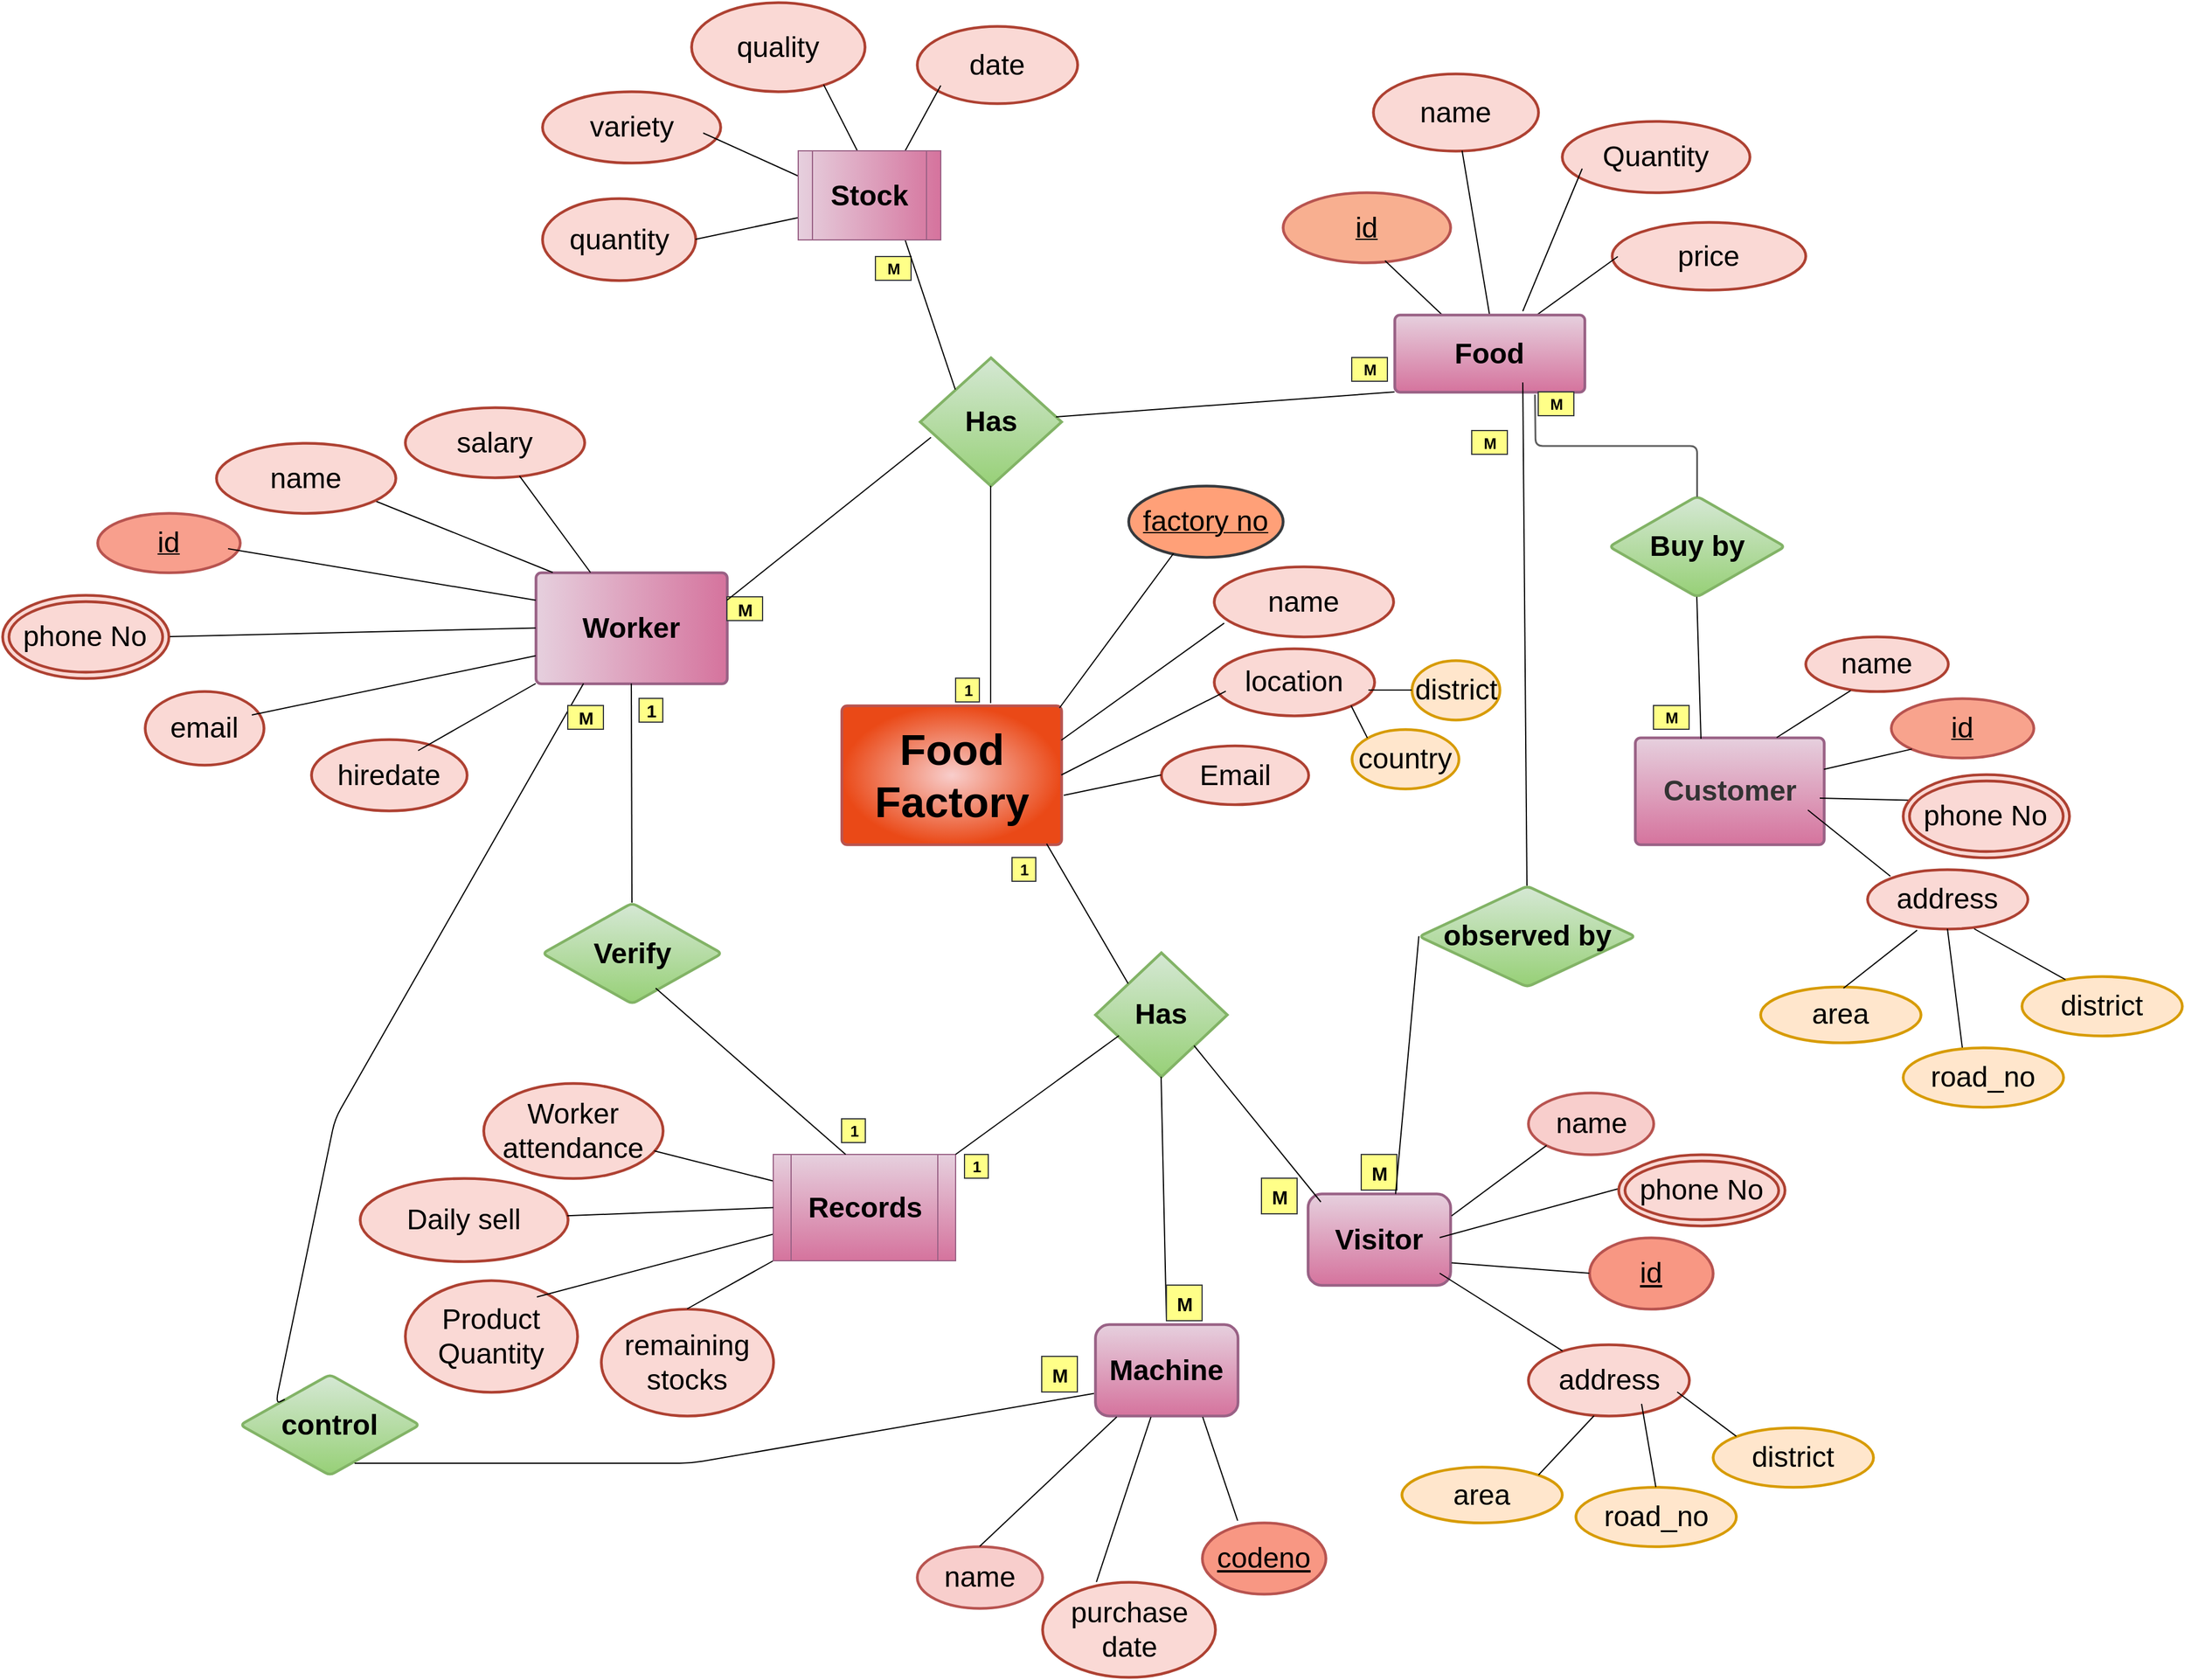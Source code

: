 <mxfile version="17.4.5" type="device"><diagram id="XLOVMQatn-tbMbeog9KI" name="Page-1"><mxGraphModel dx="2595" dy="1203" grid="1" gridSize="10" guides="1" tooltips="1" connect="1" arrows="1" fold="1" page="1" pageScale="1" pageWidth="3000" pageHeight="2000" background="none" math="0" shadow="0"><root><mxCell id="0"/><mxCell id="1" parent="0"/><mxCell id="NekaaFlyfNlrdU27xGy7-39" value="&lt;span style=&quot;color: rgba(0 , 0 , 0 , 0) ; font-family: monospace ; font-size: 0px&quot;&gt;%3CmxGraphModel%3E%3Croot%3E%3CmxCell%20id%3D%220%22%2F%3E%3CmxCell%20id%3D%221%22%20parent%3D%220%22%2F%3E%3CmxCell%20id%3D%222%22%20value%3D%22%26lt%3Bb%26gt%3B%26lt%3Bfont%20style%3D%26quot%3Bfont-size%3A%2018px%26quot%3B%26gt%3BRICE%20MILL%26lt%3B%2Ffont%26gt%3B%26lt%3B%2Fb%26gt%3B%22%20style%3D%22rounded%3D0%3BwhiteSpace%3Dwrap%3Bhtml%3D1%3BfillColor%3D%237EA6E0%3BstrokeWidth%3D0%3B%22%20vertex%3D%221%22%20parent%3D%221%22%3E%3CmxGeometry%20x%3D%22977%22%20y%3D%22451%22%20width%3D%22120%22%20height%3D%2260%22%20as%3D%22geometry%22%2F%3E%3C%2FmxCell%3E%3CmxCell%20id%3D%223%22%20value%3D%22HAS%22%20style%3D%22rhombus%3BwhiteSpace%3Dwrap%3Bhtml%3D1%3BfillColor%3D%23FFD966%3BstrokeWidth%3D0%3B%22%20vertex%3D%221%22%20parent%3D%221%22%3E%3CmxGeometry%20x%3D%22887%22%20y%3D%22531%22%20width%3D%2250%22%20height%3D%2240%22%20as%3D%22geometry%22%2F%3E%3C%2FmxCell%3E%3CmxCell%20id%3D%224%22%20value%3D%22W_NAME%22%20style%3D%22ellipse%3BwhiteSpace%3Dwrap%3Bhtml%3D1%3BfillColor%3D%23e1d5e7%3BstrokeColor%3D%239673a6%3BstrokeWidth%3D0%3B%22%20vertex%3D%221%22%20parent%3D%221%22%3E%3CmxGeometry%20x%3D%22557%22%20y%3D%22401%22%20width%3D%2260%22%20height%3D%2240%22%20as%3D%22geometry%22%2F%3E%3C%2FmxCell%3E%3CmxCell%20id%3D%225%22%20value%3D%22%26lt%3Bu%26gt%3BW_EMAIL%26lt%3B%2Fu%26gt%3B%22%20style%3D%22ellipse%3BwhiteSpace%3Dwrap%3Bhtml%3D1%3BfillColor%3D%23e1d5e7%3BstrokeColor%3D%239673a6%3BstrokeWidth%3D0%3B%22%20vertex%3D%221%22%20parent%3D%221%22%3E%3CmxGeometry%20x%3D%22507%22%20y%3D%22451%22%20width%3D%2280%22%20height%3D%2240%22%20as%3D%22geometry%22%2F%3E%3C%2FmxCell%3E%3CmxCell%20id%3D%226%22%20value%3D%22W_ADD%22%20style%3D%22ellipse%3BwhiteSpace%3Dwrap%3Bhtml%3D1%3BfillColor%3D%23e1d5e7%3BstrokeColor%3D%239673a6%3BstrokeWidth%3D0%3B%22%20vertex%3D%221%22%20parent%3D%221%22%3E%3CmxGeometry%20x%3D%22507%22%20y%3D%22511%22%20width%3D%2260%22%20height%3D%2240%22%20as%3D%22geometry%22%2F%3E%3C%2FmxCell%3E%3CmxCell%20id%3D%227%22%20value%3D%22W_PHONE-NUMBER%22%20style%3D%22ellipse%3BwhiteSpace%3Dwrap%3Bhtml%3D1%3BfillColor%3D%23e1d5e7%3BstrokeColor%3D%239673a6%3BstrokeWidth%3D0%3B%22%20vertex%3D%221%22%20parent%3D%221%22%3E%3CmxGeometry%20x%3D%22687%22%20y%3D%22396%22%20width%3D%2280%22%20height%3D%2250%22%20as%3D%22geometry%22%2F%3E%3C%2FmxCell%3E%3CmxCell%20id%3D%228%22%20value%3D%22W-POSIOTON%22%20style%3D%22ellipse%3BwhiteSpace%3Dwrap%3Bhtml%3D1%3BfillColor%3D%23e1d5e7%3BstrokeColor%3D%239673a6%3BstrokeWidth%3D0%3B%22%20vertex%3D%221%22%20parent%3D%221%22%3E%3CmxGeometry%20x%3D%22657%22%20y%3D%22556%22%20width%3D%2280%22%20height%3D%2250%22%20as%3D%22geometry%22%2F%3E%3C%2FmxCell%3E%3CmxCell%20id%3D%229%22%20value%3D%22%26lt%3Bu%26gt%3BW_ID%26lt%3B%2Fu%26gt%3B%22%20style%3D%22ellipse%3BwhiteSpace%3Dwrap%3Bhtml%3D1%3BfillColor%3D%23e1d5e7%3BstrokeColor%3D%239673a6%3BstrokeWidth%3D0%3B%22%20vertex%3D%221%22%20parent%3D%221%22%3E%3CmxGeometry%20x%3D%22627%22%20y%3D%22391%22%20width%3D%2250%22%20height%3D%2240%22%20as%3D%22geometry%22%2F%3E%3C%2FmxCell%3E%3CmxCell%20id%3D%2210%22%20value%3D%22%26lt%3Bb%26gt%3B%26lt%3Bfont%20style%3D%26quot%3Bfont-size%3A%2014px%26quot%3B%26gt%3BWORKERS%26lt%3B%2Ffont%26gt%3B%26lt%3B%2Fb%26gt%3B%22%20style%3D%22rounded%3D0%3BwhiteSpace%3Dwrap%3Bhtml%3D1%3BfillColor%3D%23CCFFE6%3BstrokeWidth%3D0%3B%22%20vertex%3D%221%22%20parent%3D%221%22%3E%3CmxGeometry%20x%3D%22597%22%20y%3D%22471%22%20width%3D%22120%22%20height%3D%2260%22%20as%3D%22geometry%22%2F%3E%3C%2FmxCell%3E%3CmxCell%20id%3D%2211%22%20value%3D%22W-SALLERY%26amp%3Bnbsp%3B%22%20style%3D%22ellipse%3BwhiteSpace%3Dwrap%3Bhtml%3D1%3BfillColor%3D%23e1d5e7%3BstrokeColor%3D%239673a6%3BstrokeWidth%3D0%3B%22%20vertex%3D%221%22%20parent%3D%221%22%3E%3CmxGeometry%20x%3D%22547%22%20y%3D%22561%22%20width%3D%2290%22%20height%3D%2240%22%20as%3D%22geometry%22%2F%3E%3C%2FmxCell%3E%3CmxCell%20id%3D%2212%22%20style%3D%22edgeStyle%3Dnone%3Bshape%3Dlink%3Brounded%3D0%3BorthogonalLoop%3D1%3BjettySize%3Dauto%3Bhtml%3D1%3BexitX%3D0%3BexitY%3D0.5%3BexitDx%3D0%3BexitDy%3D0%3BfontSize%3D14%3BstrokeWidth%3D0%3B%22%20edge%3D%221%22%20source%3D%229%22%20target%3D%229%22%20parent%3D%221%22%3E%3CmxGeometry%20relative%3D%221%22%20as%3D%22geometry%22%2F%3E%3C%2FmxCell%3E%3CmxCell%20id%3D%2213%22%20style%3D%22edgeStyle%3Dnone%3Bshape%3Dlink%3Brounded%3D0%3BorthogonalLoop%3D1%3BjettySize%3Dauto%3Bhtml%3D1%3BexitX%3D0.5%3BexitY%3D1%3BexitDx%3D0%3BexitDy%3D0%3BfontSize%3D14%3BstrokeWidth%3D0%3B%22%20edge%3D%221%22%20source%3D%228%22%20target%3D%228%22%20parent%3D%221%22%3E%3CmxGeometry%20relative%3D%221%22%20as%3D%22geometry%22%2F%3E%3C%2FmxCell%3E%3C%2Froot%3E%3C%2FmxGraphModel%3E&lt;/span&gt;" style="text;html=1;align=center;verticalAlign=middle;resizable=0;points=[];autosize=1;strokeColor=none;fillColor=none;fontSize=14;" parent="1" vertex="1"><mxGeometry x="1039" y="1320" width="20" height="30" as="geometry"/></mxCell><UserObject label="&lt;font style=&quot;font-size: 36px&quot;&gt;Food Factory&lt;/font&gt;" lucidchartObjectId="fzlVkzk7uPRK" id="NekaaFlyfNlrdU27xGy7-68"><mxCell style="html=1;overflow=block;blockSpacing=1;whiteSpace=wrap;fontSize=20;fontStyle=1;spacing=9;strokeColor=#b85450;strokeOpacity=100;fillOpacity=100;rounded=1;absoluteArcSize=1;arcSize=9;fillColor=#f8cecc;strokeWidth=2.3;gradientColor=#EA4917;gradientDirection=radial;" parent="1" vertex="1"><mxGeometry x="1266.5" y="872" width="185" height="117" as="geometry"/></mxCell></UserObject><UserObject label="&lt;font style=&quot;font-size: 24px&quot;&gt;Worker&lt;/font&gt;" lucidchartObjectId="dDlV1_QJmRMC" id="NekaaFlyfNlrdU27xGy7-69"><mxCell style="html=1;overflow=block;blockSpacing=1;whiteSpace=wrap;fontSize=16.7;fontStyle=1;spacing=9;strokeColor=#996185;strokeOpacity=100;fillOpacity=100;rounded=1;absoluteArcSize=1;arcSize=9;fillColor=#e6d0de;strokeWidth=2.3;gradientDirection=east;gradientColor=#d5739d;" parent="1" vertex="1"><mxGeometry x="1009" y="760" width="161" height="93.5" as="geometry"/></mxCell></UserObject><UserObject label="&lt;u&gt;&lt;font style=&quot;font-size: 24px&quot;&gt;id&lt;/font&gt;&lt;/u&gt;" lucidchartObjectId="dDlV3Ogc~eRg" id="NekaaFlyfNlrdU27xGy7-70"><mxCell style="ellipse;whiteSpace=wrap;html=1;align=center;fontFamily=Helvetica;fontSize=13.3;strokeColor=#b85450;strokeWidth=2.3;fillColor=#F89F8D;" parent="1" vertex="1"><mxGeometry x="640" y="710" width="120" height="50" as="geometry"/></mxCell></UserObject><UserObject label="&lt;font style=&quot;font-size: 24px&quot;&gt;salary &lt;/font&gt;" lucidchartObjectId="dDlVLGrZU3k4" id="NekaaFlyfNlrdU27xGy7-71"><mxCell style="ellipse;whiteSpace=wrap;html=1;align=center;fontFamily=Helvetica;fontSize=13.3;strokeColor=#ae4132;strokeWidth=2.3;fillColor=#fad9d5;" parent="1" vertex="1"><mxGeometry x="899" y="621" width="151" height="59" as="geometry"/></mxCell></UserObject><UserObject label="" lucidchartObjectId="chmV4MX7.rlx" id="NekaaFlyfNlrdU27xGy7-93"><mxCell style="html=1;jettySize=18;whiteSpace=wrap;fontSize=13;strokeColor=#5E5E5E;strokeWidth=1.5;rounded=1;arcSize=12;edgeStyle=orthogonalEdgeStyle;startArrow=none;endArrow=none;" parent="1" edge="1"><mxGeometry width="100" height="100" relative="1" as="geometry"><Array as="points"/><mxPoint x="1349" y="722" as="sourcePoint"/><mxPoint x="1349" y="722" as="targetPoint"/></mxGeometry></mxCell></UserObject><UserObject label="&lt;font style=&quot;font-size: 24px&quot;&gt;price&lt;/font&gt;" lucidchartObjectId="ikmVDyWaiFLF" id="NekaaFlyfNlrdU27xGy7-96"><mxCell style="ellipse;whiteSpace=wrap;html=1;align=center;fontFamily=Helvetica;fontSize=13.3;strokeColor=#ae4132;strokeWidth=2.3;fillColor=#fad9d5;" parent="1" vertex="1"><mxGeometry x="1915" y="465" width="163" height="57" as="geometry"/></mxCell></UserObject><UserObject label="&lt;font style=&quot;font-size: 24px&quot;&gt;Quantity&lt;/font&gt;" lucidchartObjectId="jkmVGkLO_8sy" id="NekaaFlyfNlrdU27xGy7-97"><mxCell style="ellipse;whiteSpace=wrap;html=1;align=center;fontFamily=Helvetica;fontSize=13.3;strokeColor=#ae4132;strokeWidth=2.3;fillColor=#fad9d5;" parent="1" vertex="1"><mxGeometry x="1873" y="380" width="158" height="60" as="geometry"/></mxCell></UserObject><UserObject label="&lt;div style=&quot;display: flex ; justify-content: center ; text-align: center ; align-items: baseline ; line-height: 1.25 ; margin-top: -2px&quot;&gt;&lt;span style=&quot;color: rgb(51 , 51 , 51)&quot;&gt;&lt;font style=&quot;font-size: 24px&quot;&gt;&lt;b&gt;Customer&lt;/b&gt;&lt;/font&gt;&lt;/span&gt;&lt;span style=&quot;font-size: 13.3px ; color: rgb(51 , 51 , 51) ; font-weight: bold&quot;&gt; &lt;/span&gt;&lt;/div&gt;" lucidchartObjectId="joxVzP0X_POV" id="NekaaFlyfNlrdU27xGy7-105"><mxCell style="html=1;overflow=block;blockSpacing=1;whiteSpace=wrap;fontSize=13;spacing=9;strokeOpacity=100;fillOpacity=100;rounded=1;absoluteArcSize=1;arcSize=9;strokeWidth=2.3;fillColor=#e6d0de;strokeColor=#996185;gradientColor=#d5739d;" parent="1" vertex="1"><mxGeometry x="1934.5" y="899" width="159" height="90" as="geometry"/></mxCell></UserObject><UserObject label="&lt;font style=&quot;font-size: 24px&quot;&gt;name&lt;/font&gt;" lucidchartObjectId=".pxVBVe~JhmL" id="NekaaFlyfNlrdU27xGy7-107"><mxCell style="ellipse;whiteSpace=wrap;html=1;align=center;fontFamily=Helvetica;fontSize=13.3;strokeColor=#ae4132;strokeWidth=2.3;fillColor=#fad9d5;" parent="1" vertex="1"><mxGeometry x="2078" y="814" width="120" height="46" as="geometry"/></mxCell></UserObject><UserObject label="&lt;u&gt;&lt;font style=&quot;font-size: 24px&quot;&gt;id&lt;/font&gt;&lt;/u&gt;" lucidchartObjectId="bqxVIGa9nr6x" id="NekaaFlyfNlrdU27xGy7-108"><mxCell style="ellipse;whiteSpace=wrap;html=1;align=center;fontFamily=Helvetica;fontSize=13.3;strokeColor=#b85450;strokeWidth=2.3;fillColor=#F8A38D;" parent="1" vertex="1"><mxGeometry x="2150" y="866" width="120" height="50" as="geometry"/></mxCell></UserObject><UserObject label="&lt;font style=&quot;font-size: 24px&quot;&gt;Buy by&lt;/font&gt;" lucidchartObjectId="mrxVdHY2adhB" id="NekaaFlyfNlrdU27xGy7-110"><mxCell style="html=1;overflow=block;blockSpacing=1;whiteSpace=wrap;rhombus;fontSize=16.7;fontStyle=1;spacing=3.8;strokeColor=#82b366;strokeOpacity=100;fillOpacity=100;rounded=1;absoluteArcSize=1;arcSize=9;fillColor=#d5e8d4;strokeWidth=2.3;gradientColor=#97d077;" parent="1" vertex="1"><mxGeometry x="1912.5" y="695.5" width="148" height="85" as="geometry"/></mxCell></UserObject><UserObject label="" lucidchartObjectId="ErxV2V9Y18RP" id="NekaaFlyfNlrdU27xGy7-111"><mxCell style="html=1;jettySize=18;whiteSpace=wrap;fontSize=13;strokeColor=#5E5E5E;strokeWidth=1.5;rounded=1;arcSize=12;edgeStyle=orthogonalEdgeStyle;startArrow=none;endArrow=none;exitX=0.5;exitY=0.007;exitPerimeter=0;" parent="1" source="NekaaFlyfNlrdU27xGy7-110" edge="1"><mxGeometry width="100" height="100" relative="1" as="geometry"><Array as="points"/><mxPoint x="1850" y="610" as="targetPoint"/></mxGeometry></mxCell></UserObject><UserObject label="&lt;font style=&quot;font-size: 24px&quot;&gt;Product Quantity&lt;/font&gt;" lucidchartObjectId="ntxVruIk4Imc" id="NekaaFlyfNlrdU27xGy7-119"><mxCell style="ellipse;whiteSpace=wrap;html=1;align=center;fontFamily=Helvetica;fontSize=13.3;strokeColor=#ae4132;strokeWidth=2.3;fillColor=#fad9d5;" parent="1" vertex="1"><mxGeometry x="899" y="1356" width="145" height="94" as="geometry"/></mxCell></UserObject><UserObject label="&lt;font style=&quot;font-size: 24px&quot;&gt;Worker&lt;br&gt;attendance&lt;/font&gt;" lucidchartObjectId="BtxVPvLHs3xb" id="NekaaFlyfNlrdU27xGy7-120"><mxCell style="ellipse;whiteSpace=wrap;html=1;align=center;fontFamily=Helvetica;fontSize=13.3;strokeColor=#ae4132;strokeWidth=2.3;fillColor=#fad9d5;" parent="1" vertex="1"><mxGeometry x="965" y="1190" width="151" height="80" as="geometry"/></mxCell></UserObject><mxCell id="NekaaFlyfNlrdU27xGy7-150" value="&lt;b&gt;M&lt;/b&gt;" style="text;html=1;align=center;verticalAlign=middle;resizable=0;points=[];autosize=1;strokeColor=#36393d;fillColor=#ffff88;fontSize=13;" parent="1" vertex="1"><mxGeometry x="1950" y="872" width="30" height="20" as="geometry"/></mxCell><mxCell id="NekaaFlyfNlrdU27xGy7-152" value="&lt;b&gt;M&lt;/b&gt;" style="text;html=1;align=center;verticalAlign=middle;resizable=0;points=[];autosize=1;strokeColor=#36393d;fillColor=#ffff88;fontSize=13;" parent="1" vertex="1"><mxGeometry x="1696" y="579" width="30" height="20" as="geometry"/></mxCell><mxCell id="NekaaFlyfNlrdU27xGy7-154" value="&lt;b&gt;M&lt;/b&gt;" style="text;html=1;align=center;verticalAlign=middle;resizable=0;points=[];autosize=1;strokeColor=#36393d;fillColor=#ffff88;fontSize=13;" parent="1" vertex="1"><mxGeometry x="1295" y="494" width="30" height="20" as="geometry"/></mxCell><mxCell id="NekaaFlyfNlrdU27xGy7-166" style="shape=link;orthogonalLoop=1;jettySize=auto;html=1;exitX=1;exitY=1;exitDx=0;exitDy=0;entryX=0;entryY=0;entryDx=0;entryDy=0;shadow=0;fontSize=13;startSize=10;endSize=11;strokeColor=none;strokeWidth=1;elbow=vertical;" parent="1" target="NekaaFlyfNlrdU27xGy7-92" edge="1"><mxGeometry relative="1" as="geometry"><mxPoint x="1526.355" y="545.142" as="sourcePoint"/></mxGeometry></mxCell><mxCell id="NekaaFlyfNlrdU27xGy7-171" value="&lt;b&gt;1&lt;/b&gt;" style="text;html=1;align=center;verticalAlign=middle;resizable=0;points=[];autosize=1;fontSize=13;fillColor=#ffff88;strokeColor=#36393d;" parent="1" vertex="1"><mxGeometry x="1266.5" y="1220" width="20" height="20" as="geometry"/></mxCell><mxCell id="NekaaFlyfNlrdU27xGy7-172" value="&lt;b&gt;1&lt;/b&gt;" style="text;html=1;align=center;verticalAlign=middle;resizable=0;points=[];autosize=1;strokeColor=#36393d;fillColor=#ffff88;fontSize=13;" parent="1" vertex="1"><mxGeometry x="1362.5" y="849" width="20" height="20" as="geometry"/></mxCell><mxCell id="NekaaFlyfNlrdU27xGy7-177" value="&lt;u&gt;&lt;font style=&quot;font-size: 24px&quot;&gt;id&lt;/font&gt;&lt;/u&gt;" style="ellipse;whiteSpace=wrap;html=1;align=center;fontSize=13;strokeWidth=2.3;fillColor=#F8AF90;strokeColor=#b85450;" parent="1" vertex="1"><mxGeometry x="1638" y="440" width="141" height="59" as="geometry"/></mxCell><mxCell id="NekaaFlyfNlrdU27xGy7-179" value="" style="endArrow=none;html=1;shadow=0;fontSize=13;startSize=10;endSize=11;strokeColor=default;strokeWidth=1;elbow=vertical;exitX=0.61;exitY=0.975;exitDx=0;exitDy=0;exitPerimeter=0;entryX=0.25;entryY=0;entryDx=0;entryDy=0;" parent="1" source="NekaaFlyfNlrdU27xGy7-177" target="NekaaFlyfNlrdU27xGy7-92" edge="1"><mxGeometry width="50" height="50" relative="1" as="geometry"><mxPoint x="1421" y="711" as="sourcePoint"/><mxPoint x="1591" y="581" as="targetPoint"/></mxGeometry></mxCell><mxCell id="NekaaFlyfNlrdU27xGy7-180" value="&lt;font style=&quot;font-size: 24px&quot;&gt;name&lt;/font&gt;" style="ellipse;whiteSpace=wrap;html=1;align=center;fontSize=13;strokeWidth=2.3;fillColor=#fad9d5;strokeColor=#ae4132;" parent="1" vertex="1"><mxGeometry x="1714" y="340" width="139" height="65" as="geometry"/></mxCell><mxCell id="NekaaFlyfNlrdU27xGy7-181" value="" style="endArrow=none;html=1;shadow=0;fontSize=13;startSize=10;endSize=11;strokeColor=default;strokeWidth=1;elbow=vertical;entryX=0.5;entryY=0;entryDx=0;entryDy=0;" parent="1" source="NekaaFlyfNlrdU27xGy7-180" target="NekaaFlyfNlrdU27xGy7-92" edge="1"><mxGeometry width="50" height="50" relative="1" as="geometry"><mxPoint x="1421" y="711" as="sourcePoint"/><mxPoint x="1641" y="581" as="targetPoint"/></mxGeometry></mxCell><mxCell id="NekaaFlyfNlrdU27xGy7-182" value="" style="endArrow=none;html=1;shadow=0;fontSize=13;startSize=10;endSize=11;strokeColor=default;strokeWidth=1;elbow=vertical;exitX=0;exitY=0.75;exitDx=0;exitDy=0;" parent="1" source="ROX5MX4p6tTUBX4CzPBR-22" edge="1"><mxGeometry width="50" height="50" relative="1" as="geometry"><mxPoint x="1072.5" y="1156" as="sourcePoint"/><mxPoint x="1010" y="1370" as="targetPoint"/></mxGeometry></mxCell><mxCell id="NekaaFlyfNlrdU27xGy7-184" value="&lt;font style=&quot;font-size: 24px&quot;&gt;remaining stocks&lt;/font&gt;" style="ellipse;whiteSpace=wrap;html=1;align=center;fontSize=13;strokeWidth=2.3;fillColor=#fad9d5;strokeColor=#ae4132;" parent="1" vertex="1"><mxGeometry x="1064" y="1380" width="145" height="90" as="geometry"/></mxCell><mxCell id="NekaaFlyfNlrdU27xGy7-186" value="" style="endArrow=none;html=1;shadow=0;fontSize=13;startSize=10;endSize=11;strokeColor=default;strokeWidth=1;elbow=vertical;entryX=0.5;entryY=0;entryDx=0;entryDy=0;exitX=0;exitY=1;exitDx=0;exitDy=0;" parent="1" source="ROX5MX4p6tTUBX4CzPBR-22" target="NekaaFlyfNlrdU27xGy7-184" edge="1"><mxGeometry width="50" height="50" relative="1" as="geometry"><mxPoint x="997.5" y="1156" as="sourcePoint"/><mxPoint x="1450" y="1068" as="targetPoint"/></mxGeometry></mxCell><mxCell id="NekaaFlyfNlrdU27xGy7-191" value="&lt;font style=&quot;font-size: 24px&quot;&gt;&lt;b&gt;Has&lt;/b&gt;&lt;/font&gt;" style="shape=rhombus;perimeter=rhombusPerimeter;whiteSpace=wrap;html=1;align=center;fontSize=17;strokeWidth=2.3;fillColor=#d5e8d4;strokeColor=#82b366;gradientColor=#97d077;" parent="1" vertex="1"><mxGeometry x="1332.5" y="579" width="119" height="108" as="geometry"/></mxCell><mxCell id="NekaaFlyfNlrdU27xGy7-192" value="" style="endArrow=none;html=1;shadow=0;fontSize=15;strokeColor=default;strokeWidth=1;elbow=vertical;exitX=0.75;exitY=1;exitDx=0;exitDy=0;entryX=0;entryY=0;entryDx=0;entryDy=0;startArrow=none;" parent="1" source="ROX5MX4p6tTUBX4CzPBR-10" target="NekaaFlyfNlrdU27xGy7-191" edge="1"><mxGeometry width="50" height="50" relative="1" as="geometry"><mxPoint x="1321.25" y="494.5" as="sourcePoint"/><mxPoint x="1379" y="535" as="targetPoint"/></mxGeometry></mxCell><mxCell id="NekaaFlyfNlrdU27xGy7-193" value="" style="endArrow=none;html=1;shadow=0;fontSize=15;startSize=10;endSize=11;strokeColor=default;strokeWidth=1;elbow=vertical;entryX=0.5;entryY=1;entryDx=0;entryDy=0;" parent="1" target="NekaaFlyfNlrdU27xGy7-191" edge="1"><mxGeometry width="50" height="50" relative="1" as="geometry"><mxPoint x="1392" y="870" as="sourcePoint"/><mxPoint x="1379" y="615" as="targetPoint"/></mxGeometry></mxCell><mxCell id="NekaaFlyfNlrdU27xGy7-194" style="edgeStyle=none;orthogonalLoop=1;jettySize=auto;html=1;exitX=0.5;exitY=0;exitDx=0;exitDy=0;shadow=0;fontSize=15;startSize=10;endSize=11;strokeColor=default;strokeWidth=1;elbow=vertical;" parent="1" source="NekaaFlyfNlrdU27xGy7-119" target="NekaaFlyfNlrdU27xGy7-119" edge="1"><mxGeometry relative="1" as="geometry"/></mxCell><mxCell id="NekaaFlyfNlrdU27xGy7-199" value="" style="endArrow=none;html=1;shadow=0;fontSize=15;startSize=10;endSize=11;strokeColor=default;strokeWidth=1;elbow=vertical;" parent="1" edge="1"><mxGeometry width="50" height="50" relative="1" as="geometry"><mxPoint x="2149.458" y="1015.767" as="sourcePoint"/><mxPoint x="2080" y="960" as="targetPoint"/></mxGeometry></mxCell><mxCell id="NekaaFlyfNlrdU27xGy7-201" value="&lt;font style=&quot;font-size: 24px&quot;&gt;factory no&lt;/font&gt;" style="ellipse;whiteSpace=wrap;html=1;align=center;fontStyle=4;fontSize=15;strokeWidth=2.3;fillColor=#FFA078;strokeColor=#36393d;" parent="1" vertex="1"><mxGeometry x="1508" y="687" width="130" height="60" as="geometry"/></mxCell><mxCell id="NekaaFlyfNlrdU27xGy7-203" value="&lt;font style=&quot;font-size: 24px&quot;&gt;location&lt;/font&gt;" style="ellipse;whiteSpace=wrap;html=1;align=center;fontFamily=Helvetica;fontSize=15;strokeColor=#ae4132;strokeWidth=2.3;fillColor=#fad9d5;" parent="1" vertex="1"><mxGeometry x="1580" y="824" width="135" height="56.5" as="geometry"/></mxCell><mxCell id="NekaaFlyfNlrdU27xGy7-207" value="" style="endArrow=none;html=1;shadow=0;fontSize=15;startSize=10;endSize=11;strokeColor=default;strokeWidth=1;elbow=vertical;exitX=0;exitY=0.25;exitDx=0;exitDy=0;" parent="1" source="ROX5MX4p6tTUBX4CzPBR-22" target="NekaaFlyfNlrdU27xGy7-120" edge="1"><mxGeometry width="50" height="50" relative="1" as="geometry"><mxPoint x="1110" y="1156" as="sourcePoint"/><mxPoint x="1409" y="918" as="targetPoint"/></mxGeometry></mxCell><mxCell id="NekaaFlyfNlrdU27xGy7-208" value="&lt;font style=&quot;font-size: 24px&quot;&gt;Email&lt;/font&gt;" style="ellipse;whiteSpace=wrap;html=1;align=center;fontSize=15;strokeWidth=2.3;fillColor=#fad9d5;strokeColor=#ae4132;" parent="1" vertex="1"><mxGeometry x="1535.5" y="905.75" width="124" height="49.5" as="geometry"/></mxCell><mxCell id="NekaaFlyfNlrdU27xGy7-209" value="" style="endArrow=none;html=1;shadow=0;fontSize=15;startSize=10;endSize=11;strokeColor=default;strokeWidth=1;elbow=vertical;entryX=0.292;entryY=0.95;entryDx=0;entryDy=0;entryPerimeter=0;" parent="1" target="NekaaFlyfNlrdU27xGy7-201" edge="1"><mxGeometry width="50" height="50" relative="1" as="geometry"><mxPoint x="1450" y="874" as="sourcePoint"/><mxPoint x="1530" y="740" as="targetPoint"/></mxGeometry></mxCell><mxCell id="NekaaFlyfNlrdU27xGy7-210" value="" style="endArrow=none;html=1;shadow=0;fontSize=15;startSize=10;endSize=11;strokeColor=default;strokeWidth=1;elbow=vertical;entryX=1;entryY=0.25;entryDx=0;entryDy=0;exitX=0.057;exitY=0.808;exitDx=0;exitDy=0;exitPerimeter=0;" parent="1" source="ROX5MX4p6tTUBX4CzPBR-29" target="NekaaFlyfNlrdU27xGy7-68" edge="1"><mxGeometry width="50" height="50" relative="1" as="geometry"><mxPoint x="1586.081" y="806.678" as="sourcePoint"/><mxPoint x="1480" y="830" as="targetPoint"/></mxGeometry></mxCell><mxCell id="NekaaFlyfNlrdU27xGy7-211" value="" style="endArrow=none;html=1;shadow=0;fontSize=15;startSize=10;endSize=11;strokeColor=default;strokeWidth=1;elbow=vertical;entryX=1;entryY=0.5;entryDx=0;entryDy=0;exitX=0.074;exitY=0.637;exitDx=0;exitDy=0;exitPerimeter=0;" parent="1" source="NekaaFlyfNlrdU27xGy7-203" target="NekaaFlyfNlrdU27xGy7-68" edge="1"><mxGeometry width="50" height="50" relative="1" as="geometry"><mxPoint x="1600" y="832" as="sourcePoint"/><mxPoint x="1539" y="1115" as="targetPoint"/></mxGeometry></mxCell><mxCell id="NekaaFlyfNlrdU27xGy7-214" value="&lt;font style=&quot;font-size: 24px&quot;&gt;quality&lt;/font&gt;" style="ellipse;whiteSpace=wrap;html=1;align=center;fontSize=15;strokeWidth=2.3;fillColor=#fad9d5;strokeColor=#ae4132;" parent="1" vertex="1"><mxGeometry x="1140" y="280" width="146" height="75" as="geometry"/></mxCell><mxCell id="NekaaFlyfNlrdU27xGy7-216" value="&lt;font style=&quot;font-size: 24px&quot;&gt;variety&lt;/font&gt;" style="ellipse;whiteSpace=wrap;html=1;align=center;fontSize=15;strokeWidth=2.3;fillColor=#fad9d5;strokeColor=#ae4132;" parent="1" vertex="1"><mxGeometry x="1014.5" y="355" width="150" height="60" as="geometry"/></mxCell><mxCell id="NekaaFlyfNlrdU27xGy7-217" value="&lt;font style=&quot;font-size: 24px&quot;&gt;date&lt;/font&gt;" style="ellipse;whiteSpace=wrap;html=1;align=center;fontSize=15;strokeWidth=2.3;fillColor=#fad9d5;strokeColor=#ae4132;" parent="1" vertex="1"><mxGeometry x="1330" y="300" width="135" height="65" as="geometry"/></mxCell><mxCell id="NekaaFlyfNlrdU27xGy7-218" value="&lt;font style=&quot;font-size: 24px&quot;&gt;quantity&lt;/font&gt;" style="ellipse;whiteSpace=wrap;html=1;align=center;fontSize=15;strokeWidth=2.3;fillColor=#fad9d5;strokeColor=#ae4132;" parent="1" vertex="1"><mxGeometry x="1014.5" y="445" width="129" height="69" as="geometry"/></mxCell><mxCell id="NekaaFlyfNlrdU27xGy7-224" value="" style="endArrow=none;html=1;shadow=0;fontSize=15;startSize=10;endSize=11;strokeColor=default;strokeWidth=1;elbow=vertical;exitX=1;exitY=0.5;exitDx=0;exitDy=0;entryX=0;entryY=0.75;entryDx=0;entryDy=0;" parent="1" source="NekaaFlyfNlrdU27xGy7-218" target="ROX5MX4p6tTUBX4CzPBR-10" edge="1"><mxGeometry width="50" height="50" relative="1" as="geometry"><mxPoint x="669" y="405" as="sourcePoint"/><mxPoint x="1250" y="494.5" as="targetPoint"/></mxGeometry></mxCell><mxCell id="NekaaFlyfNlrdU27xGy7-225" value="" style="endArrow=none;html=1;shadow=0;fontSize=15;startSize=10;endSize=11;strokeColor=default;strokeWidth=1;elbow=vertical;exitX=0.339;exitY=-0.073;exitDx=0;exitDy=0;exitPerimeter=0;entryX=0.763;entryY=0.924;entryDx=0;entryDy=0;entryPerimeter=0;" parent="1" target="NekaaFlyfNlrdU27xGy7-214" edge="1"><mxGeometry width="50" height="50" relative="1" as="geometry"><mxPoint x="1282.205" y="409.733" as="sourcePoint"/><mxPoint x="749" y="415" as="targetPoint"/></mxGeometry></mxCell><mxCell id="NekaaFlyfNlrdU27xGy7-226" value="" style="endArrow=none;html=1;shadow=0;fontSize=15;startSize=10;endSize=11;strokeColor=default;strokeWidth=1;elbow=vertical;exitX=0;exitY=0.25;exitDx=0;exitDy=0;" parent="1" edge="1"><mxGeometry width="50" height="50" relative="1" as="geometry"><mxPoint x="1250" y="435.25" as="sourcePoint"/><mxPoint x="1150" y="390" as="targetPoint"/></mxGeometry></mxCell><mxCell id="NekaaFlyfNlrdU27xGy7-227" value="" style="endArrow=none;html=1;shadow=0;fontSize=15;startSize=10;endSize=11;strokeColor=default;strokeWidth=1;elbow=vertical;exitX=0.75;exitY=0;exitDx=0;exitDy=0;" parent="1" source="ROX5MX4p6tTUBX4CzPBR-10" edge="1"><mxGeometry width="50" height="50" relative="1" as="geometry"><mxPoint x="1333" y="400" as="sourcePoint"/><mxPoint x="1350" y="350" as="targetPoint"/></mxGeometry></mxCell><mxCell id="NekaaFlyfNlrdU27xGy7-230" value="" style="endArrow=none;html=1;shadow=0;fontSize=15;startSize=10;endSize=11;strokeColor=default;strokeWidth=1;elbow=vertical;exitX=0;exitY=1;exitDx=0;exitDy=0;" parent="1" source="NekaaFlyfNlrdU27xGy7-92" target="NekaaFlyfNlrdU27xGy7-191" edge="1"><mxGeometry width="50" height="50" relative="1" as="geometry"><mxPoint x="1380" y="854" as="sourcePoint"/><mxPoint x="1516.8" y="647.424" as="targetPoint"/></mxGeometry></mxCell><mxCell id="NekaaFlyfNlrdU27xGy7-234" value="" style="endArrow=none;html=1;shadow=0;fontSize=15;startSize=10;endSize=11;strokeColor=default;strokeWidth=1;elbow=vertical;exitX=0.75;exitY=0;exitDx=0;exitDy=0;" parent="1" source="NekaaFlyfNlrdU27xGy7-92" edge="1"><mxGeometry width="50" height="50" relative="1" as="geometry"><mxPoint x="1860" y="540" as="sourcePoint"/><mxPoint x="1920" y="494" as="targetPoint"/></mxGeometry></mxCell><mxCell id="NekaaFlyfNlrdU27xGy7-235" value="" style="endArrow=none;html=1;shadow=0;fontSize=15;startSize=10;endSize=11;strokeColor=default;strokeWidth=1;elbow=vertical;startArrow=none;" parent="1" edge="1"><mxGeometry width="50" height="50" relative="1" as="geometry"><mxPoint x="1840" y="540" as="sourcePoint"/><mxPoint x="1890" y="420" as="targetPoint"/></mxGeometry></mxCell><mxCell id="NekaaFlyfNlrdU27xGy7-236" value="" style="endArrow=none;html=1;shadow=0;fontSize=15;startSize=10;endSize=11;strokeColor=default;strokeWidth=1;elbow=vertical;entryX=0.317;entryY=0.987;entryDx=0;entryDy=0;exitX=0.75;exitY=0;exitDx=0;exitDy=0;entryPerimeter=0;" parent="1" source="NekaaFlyfNlrdU27xGy7-105" target="NekaaFlyfNlrdU27xGy7-107" edge="1"><mxGeometry width="50" height="50" relative="1" as="geometry"><mxPoint x="1892" y="872" as="sourcePoint"/><mxPoint x="1892" y="792" as="targetPoint"/></mxGeometry></mxCell><mxCell id="NekaaFlyfNlrdU27xGy7-237" value="" style="endArrow=none;html=1;shadow=0;fontSize=15;startSize=10;endSize=11;strokeColor=default;strokeWidth=1;elbow=vertical;entryX=0;entryY=1;entryDx=0;entryDy=0;" parent="1" source="NekaaFlyfNlrdU27xGy7-105" target="NekaaFlyfNlrdU27xGy7-108" edge="1"><mxGeometry width="50" height="50" relative="1" as="geometry"><mxPoint x="1952" y="872" as="sourcePoint"/><mxPoint x="2012" y="822" as="targetPoint"/></mxGeometry></mxCell><mxCell id="NekaaFlyfNlrdU27xGy7-238" value="" style="endArrow=none;html=1;shadow=0;fontSize=15;startSize=10;endSize=11;strokeColor=default;strokeWidth=1;elbow=vertical;entryX=0;entryY=0;entryDx=0;entryDy=0;" parent="1" edge="1"><mxGeometry width="50" height="50" relative="1" as="geometry"><mxPoint x="2090" y="950" as="sourcePoint"/><mxPoint x="2170.273" y="951.861" as="targetPoint"/></mxGeometry></mxCell><mxCell id="NekaaFlyfNlrdU27xGy7-240" value="" style="endArrow=none;html=1;shadow=0;fontSize=15;startSize=10;endSize=11;strokeColor=default;strokeWidth=1;elbow=vertical;exitX=0;exitY=0.5;exitDx=0;exitDy=0;startArrow=none;" parent="1" source="ROX5MX4p6tTUBX4CzPBR-24" edge="1"><mxGeometry width="50" height="50" relative="1" as="geometry"><mxPoint x="979.0" y="1287.004" as="sourcePoint"/><mxPoint x="960" y="1310" as="targetPoint"/></mxGeometry></mxCell><mxCell id="NekaaFlyfNlrdU27xGy7-248" value="&lt;b&gt;M&lt;/b&gt;" style="text;html=1;align=center;verticalAlign=middle;resizable=0;points=[];autosize=1;strokeColor=#36393d;fillColor=#ffff88;fontSize=15;" parent="1" vertex="1"><mxGeometry x="1170" y="780.5" width="30" height="20" as="geometry"/></mxCell><mxCell id="NekaaFlyfNlrdU27xGy7-250" value="&lt;font style=&quot;font-size: 24px&quot;&gt;&lt;b&gt;Visitor&lt;/b&gt;&lt;/font&gt;" style="rounded=1;whiteSpace=wrap;html=1;fontSize=15;strokeWidth=2.3;fillColor=#e6d0de;perimeterSpacing=1;strokeColor=#996185;gradientColor=#d5739d;" parent="1" vertex="1"><mxGeometry x="1659" y="1283" width="120" height="77" as="geometry"/></mxCell><mxCell id="NekaaFlyfNlrdU27xGy7-252" value="&lt;u&gt;&lt;font style=&quot;font-size: 24px&quot;&gt;id&lt;/font&gt;&lt;/u&gt;" style="ellipse;whiteSpace=wrap;html=1;fontSize=23;strokeWidth=2.3;fillColor=#F89783;strokeColor=#b85450;" parent="1" vertex="1"><mxGeometry x="1896" y="1320" width="104" height="60" as="geometry"/></mxCell><mxCell id="NekaaFlyfNlrdU27xGy7-253" value="&lt;font style=&quot;font-size: 24px&quot;&gt;name&lt;/font&gt;" style="ellipse;whiteSpace=wrap;html=1;fontSize=23;strokeWidth=2.3;fillColor=#f8cecc;strokeColor=#b85450;" parent="1" vertex="1"><mxGeometry x="1844.5" y="1198" width="105.5" height="52" as="geometry"/></mxCell><mxCell id="NekaaFlyfNlrdU27xGy7-254" value="&lt;font style=&quot;font-size: 24px&quot;&gt;address&lt;/font&gt;" style="ellipse;whiteSpace=wrap;html=1;fontSize=23;strokeWidth=2.3;fillColor=#fad9d5;strokeColor=#ae4132;" parent="1" vertex="1"><mxGeometry x="1844.5" y="1410" width="135.5" height="60" as="geometry"/></mxCell><mxCell id="NekaaFlyfNlrdU27xGy7-256" value="" style="endArrow=none;html=1;shadow=0;fontSize=23;startSize=10;endSize=11;strokeColor=default;strokeWidth=1;elbow=vertical;exitX=0;exitY=1;exitDx=0;exitDy=0;entryX=1;entryY=0.25;entryDx=0;entryDy=0;" parent="1" source="NekaaFlyfNlrdU27xGy7-253" target="NekaaFlyfNlrdU27xGy7-250" edge="1"><mxGeometry width="50" height="50" relative="1" as="geometry"><mxPoint x="1519" y="1022" as="sourcePoint"/><mxPoint x="1569" y="972" as="targetPoint"/></mxGeometry></mxCell><mxCell id="NekaaFlyfNlrdU27xGy7-257" value="" style="endArrow=none;html=1;shadow=0;fontSize=23;startSize=10;endSize=11;strokeColor=default;strokeWidth=1;elbow=vertical;" parent="1" edge="1"><mxGeometry width="50" height="50" relative="1" as="geometry"><mxPoint x="1920" y="1279" as="sourcePoint"/><mxPoint x="1770" y="1320" as="targetPoint"/></mxGeometry></mxCell><mxCell id="NekaaFlyfNlrdU27xGy7-258" value="" style="endArrow=none;html=1;shadow=0;fontSize=23;startSize=10;endSize=11;strokeColor=default;strokeWidth=1;elbow=vertical;" parent="1" target="NekaaFlyfNlrdU27xGy7-254" edge="1"><mxGeometry width="50" height="50" relative="1" as="geometry"><mxPoint x="1770" y="1350" as="sourcePoint"/><mxPoint x="1719" y="1096" as="targetPoint"/></mxGeometry></mxCell><mxCell id="NekaaFlyfNlrdU27xGy7-259" value="" style="endArrow=none;html=1;shadow=0;fontSize=23;startSize=10;endSize=11;strokeColor=default;strokeWidth=1;elbow=vertical;exitX=0;exitY=0.5;exitDx=0;exitDy=0;entryX=1;entryY=0.75;entryDx=0;entryDy=0;" parent="1" source="NekaaFlyfNlrdU27xGy7-252" target="NekaaFlyfNlrdU27xGy7-250" edge="1"><mxGeometry width="50" height="50" relative="1" as="geometry"><mxPoint x="1769" y="1002" as="sourcePoint"/><mxPoint x="1819" y="952" as="targetPoint"/></mxGeometry></mxCell><mxCell id="NekaaFlyfNlrdU27xGy7-261" value="&lt;font style=&quot;font-size: 24px&quot;&gt;&lt;b&gt;Has&lt;/b&gt;&lt;/font&gt;" style="rhombus;whiteSpace=wrap;html=1;fontSize=23;strokeWidth=2.3;fillColor=#d5e8d4;strokeColor=#82b366;gradientColor=#97d077;" parent="1" vertex="1"><mxGeometry x="1480" y="1080" width="111" height="104.5" as="geometry"/></mxCell><mxCell id="NekaaFlyfNlrdU27xGy7-262" value="" style="endArrow=none;html=1;shadow=0;fontSize=23;startSize=10;endSize=11;strokeColor=default;strokeWidth=1;elbow=vertical;exitX=0.933;exitY=0.995;exitDx=0;exitDy=0;exitPerimeter=0;entryX=0;entryY=0;entryDx=0;entryDy=0;" parent="1" source="NekaaFlyfNlrdU27xGy7-68" target="NekaaFlyfNlrdU27xGy7-261" edge="1"><mxGeometry width="50" height="50" relative="1" as="geometry"><mxPoint x="1469" y="955" as="sourcePoint"/><mxPoint x="1519" y="905" as="targetPoint"/></mxGeometry></mxCell><mxCell id="NekaaFlyfNlrdU27xGy7-263" value="" style="endArrow=none;html=1;shadow=0;fontSize=23;startSize=10;endSize=11;strokeColor=default;strokeWidth=1;elbow=vertical;exitX=1;exitY=1;exitDx=0;exitDy=0;" parent="1" source="NekaaFlyfNlrdU27xGy7-261" edge="1"><mxGeometry width="50" height="50" relative="1" as="geometry"><mxPoint x="1629" y="1082" as="sourcePoint"/><mxPoint x="1670" y="1290" as="targetPoint"/></mxGeometry></mxCell><mxCell id="NekaaFlyfNlrdU27xGy7-266" value="&lt;font style=&quot;font-size: 16px&quot;&gt;&lt;b&gt;M&lt;/b&gt;&lt;/font&gt;" style="text;html=1;align=center;verticalAlign=middle;resizable=0;points=[];autosize=1;strokeColor=#36393d;fillColor=#ffff88;fontSize=22;direction=south;" parent="1" vertex="1"><mxGeometry x="1704" y="1250" width="30" height="30" as="geometry"/></mxCell><mxCell id="NekaaFlyfNlrdU27xGy7-273" value="" style="endArrow=none;html=1;shadow=0;fontSize=16;startSize=10;endSize=11;strokeColor=default;strokeWidth=1;elbow=vertical;exitX=1;exitY=0.25;exitDx=0;exitDy=0;entryX=0.078;entryY=0.623;entryDx=0;entryDy=0;entryPerimeter=0;" parent="1" source="NekaaFlyfNlrdU27xGy7-69" target="NekaaFlyfNlrdU27xGy7-191" edge="1"><mxGeometry width="50" height="50" relative="1" as="geometry"><mxPoint x="1369" y="875" as="sourcePoint"/><mxPoint x="1149" y="828" as="targetPoint"/></mxGeometry></mxCell><mxCell id="NekaaFlyfNlrdU27xGy7-274" value="&lt;font style=&quot;font-size: 24px&quot;&gt;phone No&lt;/font&gt;" style="ellipse;shape=doubleEllipse;whiteSpace=wrap;html=1;fontFamily=Helvetica;fontSize=16;align=center;strokeColor=#ae4132;strokeWidth=2.3;fillColor=#fad9d5;perimeterSpacing=1;gradientDirection=east;sketch=0;" parent="1" vertex="1"><mxGeometry x="560" y="779" width="140" height="70" as="geometry"/></mxCell><mxCell id="NekaaFlyfNlrdU27xGy7-275" value="&lt;font style=&quot;font-size: 24px&quot;&gt;email&lt;/font&gt;" style="ellipse;whiteSpace=wrap;html=1;fontSize=16;strokeWidth=2.3;fillColor=#fad9d5;strokeColor=#ae4132;" parent="1" vertex="1"><mxGeometry x="680" y="860" width="100" height="62" as="geometry"/></mxCell><mxCell id="NekaaFlyfNlrdU27xGy7-276" value="&lt;font style=&quot;font-size: 24px&quot;&gt;hiredate&lt;/font&gt;" style="ellipse;whiteSpace=wrap;html=1;fontSize=16;strokeWidth=2.3;fillColor=#fad9d5;strokeColor=#ae4132;" parent="1" vertex="1"><mxGeometry x="820" y="900.5" width="131" height="60" as="geometry"/></mxCell><mxCell id="NekaaFlyfNlrdU27xGy7-280" value="" style="endArrow=none;html=1;shadow=0;fontSize=16;startSize=10;endSize=11;strokeColor=default;strokeWidth=1;elbow=vertical;" parent="1" source="NekaaFlyfNlrdU27xGy7-69" target="NekaaFlyfNlrdU27xGy7-71" edge="1"><mxGeometry width="50" height="50" relative="1" as="geometry"><mxPoint x="879" y="785" as="sourcePoint"/><mxPoint x="869" y="715" as="targetPoint"/></mxGeometry></mxCell><mxCell id="NekaaFlyfNlrdU27xGy7-281" value="" style="endArrow=none;html=1;shadow=0;fontSize=16;startSize=10;endSize=11;strokeColor=default;strokeWidth=1;elbow=vertical;entryX=0;entryY=0.25;entryDx=0;entryDy=0;" parent="1" target="NekaaFlyfNlrdU27xGy7-69" edge="1"><mxGeometry width="50" height="50" relative="1" as="geometry"><mxPoint x="750" y="740" as="sourcePoint"/><mxPoint x="1419" y="825" as="targetPoint"/></mxGeometry></mxCell><mxCell id="NekaaFlyfNlrdU27xGy7-283" value="" style="endArrow=none;html=1;shadow=0;fontSize=16;startSize=10;endSize=11;strokeColor=default;strokeWidth=1;elbow=vertical;exitX=1;exitY=0.5;exitDx=0;exitDy=0;entryX=0;entryY=0.5;entryDx=0;entryDy=0;" parent="1" source="NekaaFlyfNlrdU27xGy7-274" target="NekaaFlyfNlrdU27xGy7-69" edge="1"><mxGeometry width="50" height="50" relative="1" as="geometry"><mxPoint x="729" y="855" as="sourcePoint"/><mxPoint x="779" y="805" as="targetPoint"/></mxGeometry></mxCell><mxCell id="NekaaFlyfNlrdU27xGy7-284" value="" style="endArrow=none;html=1;shadow=0;fontSize=16;startSize=10;endSize=11;strokeColor=default;strokeWidth=1;elbow=vertical;entryX=0;entryY=0.75;entryDx=0;entryDy=0;" parent="1" target="NekaaFlyfNlrdU27xGy7-69" edge="1"><mxGeometry width="50" height="50" relative="1" as="geometry"><mxPoint x="770" y="880" as="sourcePoint"/><mxPoint x="809" y="835" as="targetPoint"/></mxGeometry></mxCell><mxCell id="NekaaFlyfNlrdU27xGy7-286" value="" style="endArrow=none;html=1;shadow=0;fontSize=16;startSize=10;endSize=11;strokeColor=default;strokeWidth=1;elbow=vertical;entryX=0;entryY=1;entryDx=0;entryDy=0;" parent="1" target="NekaaFlyfNlrdU27xGy7-69" edge="1"><mxGeometry width="50" height="50" relative="1" as="geometry"><mxPoint x="910" y="910" as="sourcePoint"/><mxPoint x="849" y="865" as="targetPoint"/></mxGeometry></mxCell><UserObject label="&lt;font style=&quot;font-size: 24px&quot;&gt;Food&lt;/font&gt;" lucidchartObjectId="LamVmg8Q-f9v" id="NekaaFlyfNlrdU27xGy7-92"><mxCell style="html=1;overflow=block;blockSpacing=1;whiteSpace=wrap;fontSize=20;fontStyle=1;spacing=9;strokeColor=#996185;strokeOpacity=100;fillOpacity=100;rounded=1;absoluteArcSize=1;arcSize=9;fillColor=#e6d0de;strokeWidth=2.3;gradientColor=#d5739d;" parent="1" vertex="1"><mxGeometry x="1732" y="543" width="160" height="65" as="geometry"/></mxCell></UserObject><mxCell id="ROX5MX4p6tTUBX4CzPBR-9" value="" style="endArrow=none;html=1;shadow=0;fontSize=16;startSize=10;endSize=11;strokeColor=default;strokeWidth=1;elbow=vertical;entryX=0.089;entryY=0;entryDx=0;entryDy=0;entryPerimeter=0;exitX=1;exitY=1;exitDx=0;exitDy=0;" parent="1" target="NekaaFlyfNlrdU27xGy7-69" edge="1"><mxGeometry width="50" height="50" relative="1" as="geometry"><mxPoint x="861.376" y="694.733" as="sourcePoint"/><mxPoint x="1050" y="730.375" as="targetPoint"/></mxGeometry></mxCell><mxCell id="ROX5MX4p6tTUBX4CzPBR-10" value="&lt;b&gt;Stock&lt;/b&gt;" style="shape=process;whiteSpace=wrap;html=1;backgroundOutline=1;fontSize=24;gradientDirection=east;strokeWidth=1;fillColor=#e6d0de;strokeColor=#996185;gradientColor=#d5739d;" parent="1" vertex="1"><mxGeometry x="1230" y="405" width="120" height="75" as="geometry"/></mxCell><mxCell id="ROX5MX4p6tTUBX4CzPBR-14" value="" style="endArrow=none;html=1;shadow=0;fontSize=15;startSize=10;endSize=11;strokeColor=default;strokeWidth=1;elbow=vertical;entryX=0.5;entryY=1;entryDx=0;entryDy=0;" parent="1" target="NekaaFlyfNlrdU27xGy7-110" edge="1"><mxGeometry width="50" height="50" relative="1" as="geometry"><mxPoint x="1990" y="900" as="sourcePoint"/><mxPoint x="1918.884" y="800.279" as="targetPoint"/></mxGeometry></mxCell><UserObject label="&lt;font style=&quot;font-size: 24px&quot;&gt;observed by&lt;/font&gt;" lucidchartObjectId="mrxVdHY2adhB" id="ROX5MX4p6tTUBX4CzPBR-16"><mxCell style="html=1;overflow=block;blockSpacing=1;whiteSpace=wrap;rhombus;fontSize=16.7;fontStyle=1;spacing=3.8;strokeOpacity=100;fillOpacity=100;rounded=1;absoluteArcSize=1;arcSize=9;fillColor=#d5e8d4;strokeWidth=2.3;strokeColor=#82b366;gradientColor=#97d077;" parent="1" vertex="1"><mxGeometry x="1752.5" y="1023.75" width="182" height="85" as="geometry"/></mxCell></UserObject><mxCell id="ROX5MX4p6tTUBX4CzPBR-18" value="" style="endArrow=none;html=1;shadow=0;fontSize=23;startSize=10;endSize=11;strokeColor=default;strokeWidth=1;elbow=vertical;entryX=0.5;entryY=0;entryDx=0;entryDy=0;startArrow=none;" parent="1" target="ROX5MX4p6tTUBX4CzPBR-16" edge="1"><mxGeometry width="50" height="50" relative="1" as="geometry"><mxPoint x="1840" y="600" as="sourcePoint"/><mxPoint x="1669" y="1293" as="targetPoint"/><Array as="points"/></mxGeometry></mxCell><mxCell id="ROX5MX4p6tTUBX4CzPBR-19" value="" style="endArrow=none;html=1;shadow=0;fontSize=23;startSize=10;endSize=11;strokeColor=default;strokeWidth=1;elbow=vertical;exitX=0;exitY=0.5;exitDx=0;exitDy=0;entryX=0.614;entryY=0.017;entryDx=0;entryDy=0;entryPerimeter=0;" parent="1" source="ROX5MX4p6tTUBX4CzPBR-16" target="NekaaFlyfNlrdU27xGy7-250" edge="1"><mxGeometry width="50" height="50" relative="1" as="geometry"><mxPoint x="1656.48" y="1136.74" as="sourcePoint"/><mxPoint x="1740" y="1220" as="targetPoint"/></mxGeometry></mxCell><mxCell id="ROX5MX4p6tTUBX4CzPBR-22" value="&lt;b&gt;Records&lt;/b&gt;" style="shape=process;whiteSpace=wrap;html=1;backgroundOutline=1;fontSize=24;fillColor=#e6d0de;strokeColor=#996185;gradientColor=#d5739d;" parent="1" vertex="1"><mxGeometry x="1209" y="1250" width="153.5" height="89.5" as="geometry"/></mxCell><mxCell id="ROX5MX4p6tTUBX4CzPBR-25" value="" style="endArrow=none;html=1;shadow=0;fontSize=23;startSize=10;endSize=11;strokeColor=default;strokeWidth=1;elbow=vertical;exitX=1;exitY=0;exitDx=0;exitDy=0;" parent="1" source="ROX5MX4p6tTUBX4CzPBR-22" edge="1"><mxGeometry width="50" height="50" relative="1" as="geometry"><mxPoint x="1250" y="1220" as="sourcePoint"/><mxPoint x="1500" y="1150" as="targetPoint"/></mxGeometry></mxCell><mxCell id="ROX5MX4p6tTUBX4CzPBR-27" value="&lt;font style=&quot;font-size: 24px&quot;&gt;phone No&lt;/font&gt;" style="ellipse;shape=doubleEllipse;whiteSpace=wrap;html=1;fontFamily=Helvetica;fontSize=16;align=center;strokeColor=#ae4132;strokeWidth=2.3;fillColor=#fad9d5;perimeterSpacing=1;gradientDirection=east;sketch=0;shadow=0;" parent="1" vertex="1"><mxGeometry x="1920.5" y="1250" width="140" height="60" as="geometry"/></mxCell><UserObject label="&lt;font style=&quot;font-size: 24px&quot;&gt;name&lt;/font&gt;" lucidchartObjectId="dDlVLGrZU3k4" id="ROX5MX4p6tTUBX4CzPBR-28"><mxCell style="ellipse;whiteSpace=wrap;html=1;align=center;fontFamily=Helvetica;fontSize=13.3;strokeColor=#ae4132;strokeWidth=2.3;fillColor=#fad9d5;" parent="1" vertex="1"><mxGeometry x="740" y="651" width="151" height="59" as="geometry"/></mxCell></UserObject><UserObject label="&lt;font style=&quot;font-size: 24px&quot;&gt;name&lt;/font&gt;" lucidchartObjectId="dDlVLGrZU3k4" id="ROX5MX4p6tTUBX4CzPBR-29"><mxCell style="ellipse;whiteSpace=wrap;html=1;align=center;fontFamily=Helvetica;fontSize=13.3;strokeColor=#ae4132;strokeWidth=2.3;fillColor=#fad9d5;" parent="1" vertex="1"><mxGeometry x="1580" y="755" width="151" height="59" as="geometry"/></mxCell></UserObject><mxCell id="ROX5MX4p6tTUBX4CzPBR-30" value="&lt;font style=&quot;font-size: 24px&quot;&gt;address&lt;/font&gt;" style="ellipse;whiteSpace=wrap;html=1;align=center;fontFamily=Helvetica;fontSize=15;strokeColor=#ae4132;strokeWidth=2.3;fillColor=#fad9d5;" parent="1" vertex="1"><mxGeometry x="2130" y="1010" width="135" height="50" as="geometry"/></mxCell><mxCell id="ROX5MX4p6tTUBX4CzPBR-31" value="&lt;font style=&quot;font-size: 24px&quot;&gt;phone No&lt;/font&gt;" style="ellipse;shape=doubleEllipse;whiteSpace=wrap;html=1;fontFamily=Helvetica;fontSize=16;align=center;strokeColor=#ae4132;strokeWidth=2.3;fillColor=#fad9d5;perimeterSpacing=1;gradientDirection=east;sketch=0;" parent="1" vertex="1"><mxGeometry x="2160" y="930" width="140" height="70" as="geometry"/></mxCell><UserObject label="&lt;font style=&quot;font-size: 24px&quot;&gt;Verify&lt;/font&gt;" lucidchartObjectId="mrxVdHY2adhB" id="ROX5MX4p6tTUBX4CzPBR-32"><mxCell style="html=1;overflow=block;blockSpacing=1;whiteSpace=wrap;rhombus;fontSize=16.7;fontStyle=1;spacing=3.8;strokeOpacity=100;fillOpacity=100;rounded=1;absoluteArcSize=1;arcSize=9;fillColor=#d5e8d4;strokeWidth=2.3;strokeColor=#82b366;gradientColor=#97d077;" parent="1" vertex="1"><mxGeometry x="1014.5" y="1038" width="151" height="85" as="geometry"/></mxCell></UserObject><mxCell id="ROX5MX4p6tTUBX4CzPBR-33" value="" style="endArrow=none;html=1;shadow=0;fontSize=23;startSize=10;endSize=11;strokeColor=default;strokeWidth=1;elbow=vertical;entryX=0.397;entryY=0;entryDx=0;entryDy=0;entryPerimeter=0;" parent="1" target="ROX5MX4p6tTUBX4CzPBR-22" edge="1"><mxGeometry width="50" height="50" relative="1" as="geometry"><mxPoint x="1110" y="1110" as="sourcePoint"/><mxPoint x="1218.65" y="1207.715" as="targetPoint"/></mxGeometry></mxCell><mxCell id="ROX5MX4p6tTUBX4CzPBR-34" value="" style="endArrow=none;html=1;shadow=0;fontSize=23;startSize=10;endSize=11;strokeColor=default;strokeWidth=1;elbow=vertical;exitX=0.5;exitY=1;exitDx=0;exitDy=0;entryX=0.5;entryY=0;entryDx=0;entryDy=0;" parent="1" source="NekaaFlyfNlrdU27xGy7-69" target="ROX5MX4p6tTUBX4CzPBR-32" edge="1"><mxGeometry width="50" height="50" relative="1" as="geometry"><mxPoint x="1459.105" y="1008.415" as="sourcePoint"/><mxPoint x="1527.75" y="1126.125" as="targetPoint"/><Array as="points"/></mxGeometry></mxCell><mxCell id="ROX5MX4p6tTUBX4CzPBR-35" value="&lt;b&gt;1&lt;/b&gt;" style="text;html=1;align=center;verticalAlign=middle;resizable=0;points=[];autosize=1;strokeColor=#36393d;fillColor=#ffff88;fontSize=15;" parent="1" vertex="1"><mxGeometry x="1096" y="866" width="20" height="20" as="geometry"/></mxCell><mxCell id="ROX5MX4p6tTUBX4CzPBR-36" value="&lt;b&gt;1&lt;/b&gt;" style="text;html=1;align=center;verticalAlign=middle;resizable=0;points=[];autosize=1;strokeColor=#36393d;fillColor=#ffff88;fontSize=13;" parent="1" vertex="1"><mxGeometry x="1410" y="1000" width="20" height="20" as="geometry"/></mxCell><mxCell id="ROX5MX4p6tTUBX4CzPBR-37" value="&lt;b&gt;M&lt;/b&gt;" style="text;html=1;align=center;verticalAlign=middle;resizable=0;points=[];autosize=1;strokeColor=#36393d;fillColor=#ffff88;fontSize=13;" parent="1" vertex="1"><mxGeometry x="1853" y="608" width="30" height="20" as="geometry"/></mxCell><mxCell id="ROX5MX4p6tTUBX4CzPBR-38" value="&lt;b&gt;M&lt;/b&gt;" style="text;html=1;align=center;verticalAlign=middle;resizable=0;points=[];autosize=1;strokeColor=#36393d;fillColor=#ffff88;fontSize=13;" parent="1" vertex="1"><mxGeometry x="1797" y="640.5" width="30" height="20" as="geometry"/></mxCell><mxCell id="ROX5MX4p6tTUBX4CzPBR-40" value="&lt;font style=&quot;font-size: 16px&quot;&gt;&lt;b&gt;M&lt;/b&gt;&lt;/font&gt;" style="text;html=1;align=center;verticalAlign=middle;resizable=0;points=[];autosize=1;strokeColor=#36393d;fillColor=#ffff88;fontSize=22;direction=south;" parent="1" vertex="1"><mxGeometry x="1620" y="1270" width="30" height="30" as="geometry"/></mxCell><mxCell id="ROX5MX4p6tTUBX4CzPBR-41" value="&lt;b&gt;1&lt;/b&gt;" style="text;html=1;align=center;verticalAlign=middle;resizable=0;points=[];autosize=1;strokeColor=#36393d;fillColor=#ffff88;fontSize=13;" parent="1" vertex="1"><mxGeometry x="1370" y="1250" width="20" height="20" as="geometry"/></mxCell><mxCell id="-97MKglC-BzcTBwL9TWh-1" value="&lt;font style=&quot;font-size: 24px&quot;&gt;&lt;b&gt;Machine&lt;/b&gt;&lt;/font&gt;" style="rounded=1;whiteSpace=wrap;html=1;fontSize=15;strokeWidth=2.3;fillColor=#e6d0de;perimeterSpacing=1;strokeColor=#996185;gradientColor=#d5739d;" vertex="1" parent="1"><mxGeometry x="1480" y="1393" width="120" height="77" as="geometry"/></mxCell><mxCell id="-97MKglC-BzcTBwL9TWh-2" value="&lt;span style=&quot;font-size: 24px&quot;&gt;&lt;u&gt;codeno&lt;/u&gt;&lt;/span&gt;" style="ellipse;whiteSpace=wrap;html=1;fontSize=23;strokeWidth=2.3;fillColor=#F89783;strokeColor=#b85450;" vertex="1" parent="1"><mxGeometry x="1570" y="1560" width="104" height="60" as="geometry"/></mxCell><mxCell id="-97MKglC-BzcTBwL9TWh-3" value="&lt;font style=&quot;font-size: 24px&quot;&gt;purchase date&lt;/font&gt;" style="ellipse;whiteSpace=wrap;html=1;fontSize=23;strokeWidth=2.3;fillColor=#fad9d5;strokeColor=#ae4132;" vertex="1" parent="1"><mxGeometry x="1435.5" y="1610" width="145.5" height="80" as="geometry"/></mxCell><mxCell id="-97MKglC-BzcTBwL9TWh-4" value="&lt;font style=&quot;font-size: 24px&quot;&gt;name&lt;/font&gt;" style="ellipse;whiteSpace=wrap;html=1;fontSize=23;strokeWidth=2.3;fillColor=#f8cecc;strokeColor=#b85450;" vertex="1" parent="1"><mxGeometry x="1330" y="1580" width="105.5" height="52" as="geometry"/></mxCell><mxCell id="-97MKglC-BzcTBwL9TWh-5" value="" style="endArrow=none;html=1;shadow=0;fontSize=23;startSize=10;endSize=11;strokeColor=default;strokeWidth=1;elbow=vertical;entryX=0.313;entryY=0;entryDx=0;entryDy=0;entryPerimeter=0;" edge="1" parent="1" source="-97MKglC-BzcTBwL9TWh-1" target="-97MKglC-BzcTBwL9TWh-3"><mxGeometry width="50" height="50" relative="1" as="geometry"><mxPoint x="1530" y="1460" as="sourcePoint"/><mxPoint x="1876.976" y="1407.682" as="targetPoint"/><Array as="points"/></mxGeometry></mxCell><mxCell id="-97MKglC-BzcTBwL9TWh-6" value="" style="endArrow=none;html=1;shadow=0;fontSize=23;startSize=10;endSize=11;strokeColor=default;strokeWidth=1;elbow=vertical;entryX=0.5;entryY=0;entryDx=0;entryDy=0;" edge="1" parent="1" source="-97MKglC-BzcTBwL9TWh-1" target="-97MKglC-BzcTBwL9TWh-4"><mxGeometry width="50" height="50" relative="1" as="geometry"><mxPoint x="1483.02" y="1477" as="sourcePoint"/><mxPoint x="1490" y="1560" as="targetPoint"/></mxGeometry></mxCell><mxCell id="-97MKglC-BzcTBwL9TWh-7" value="" style="endArrow=none;html=1;shadow=0;fontSize=23;startSize=10;endSize=11;strokeColor=default;strokeWidth=1;elbow=vertical;exitX=0.75;exitY=1;exitDx=0;exitDy=0;entryX=0.288;entryY=-0.027;entryDx=0;entryDy=0;entryPerimeter=0;" edge="1" parent="1" source="-97MKglC-BzcTBwL9TWh-1" target="-97MKglC-BzcTBwL9TWh-2"><mxGeometry width="50" height="50" relative="1" as="geometry"><mxPoint x="1800" y="1380" as="sourcePoint"/><mxPoint x="1896.976" y="1427.682" as="targetPoint"/></mxGeometry></mxCell><mxCell id="-97MKglC-BzcTBwL9TWh-8" value="" style="endArrow=none;html=1;shadow=0;fontSize=23;startSize=10;endSize=11;strokeColor=default;strokeWidth=1;elbow=vertical;exitX=0.5;exitY=1;exitDx=0;exitDy=0;" edge="1" parent="1" source="NekaaFlyfNlrdU27xGy7-261"><mxGeometry width="50" height="50" relative="1" as="geometry"><mxPoint x="1573.25" y="1168.375" as="sourcePoint"/><mxPoint x="1540" y="1390" as="targetPoint"/></mxGeometry></mxCell><mxCell id="-97MKglC-BzcTBwL9TWh-9" value="&lt;font style=&quot;font-size: 16px&quot;&gt;&lt;b&gt;M&lt;/b&gt;&lt;/font&gt;" style="text;html=1;align=center;verticalAlign=middle;resizable=0;points=[];autosize=1;strokeColor=#36393d;fillColor=#ffff88;fontSize=22;direction=south;" vertex="1" parent="1"><mxGeometry x="1540" y="1360" width="30" height="30" as="geometry"/></mxCell><UserObject label="&lt;font style=&quot;font-size: 24px&quot;&gt;control&lt;/font&gt;" lucidchartObjectId="mrxVdHY2adhB" id="-97MKglC-BzcTBwL9TWh-10"><mxCell style="html=1;overflow=block;blockSpacing=1;whiteSpace=wrap;rhombus;fontSize=16.7;fontStyle=1;spacing=3.8;strokeOpacity=100;fillOpacity=100;rounded=1;absoluteArcSize=1;arcSize=9;fillColor=#d5e8d4;strokeWidth=2.3;strokeColor=#82b366;gradientColor=#97d077;" vertex="1" parent="1"><mxGeometry x="760" y="1435" width="151" height="85" as="geometry"/></mxCell></UserObject><mxCell id="ROX5MX4p6tTUBX4CzPBR-24" value="&lt;font style=&quot;font-size: 24px&quot;&gt;Daily sell&lt;/font&gt;" style="ellipse;whiteSpace=wrap;html=1;align=center;fontSize=13;strokeWidth=2.3;fillColor=#fad9d5;strokeColor=#ae4132;" parent="1" vertex="1"><mxGeometry x="861" y="1270" width="175" height="70" as="geometry"/></mxCell><mxCell id="-97MKglC-BzcTBwL9TWh-11" value="" style="endArrow=none;html=1;shadow=0;fontSize=15;startSize=10;endSize=11;strokeColor=default;strokeWidth=1;elbow=vertical;exitX=0;exitY=0.5;exitDx=0;exitDy=0;" edge="1" parent="1" source="ROX5MX4p6tTUBX4CzPBR-22" target="ROX5MX4p6tTUBX4CzPBR-24"><mxGeometry width="50" height="50" relative="1" as="geometry"><mxPoint x="1209" y="1294.75" as="sourcePoint"/><mxPoint x="960" y="1310" as="targetPoint"/></mxGeometry></mxCell><mxCell id="-97MKglC-BzcTBwL9TWh-12" value="" style="endArrow=none;html=1;shadow=0;fontSize=23;startSize=10;endSize=11;strokeColor=default;strokeWidth=1;elbow=vertical;exitX=0.25;exitY=1;exitDx=0;exitDy=0;entryX=0;entryY=0;entryDx=0;entryDy=0;" edge="1" parent="1" source="NekaaFlyfNlrdU27xGy7-69" target="-97MKglC-BzcTBwL9TWh-10"><mxGeometry width="50" height="50" relative="1" as="geometry"><mxPoint x="1099.5" y="863.5" as="sourcePoint"/><mxPoint x="1100" y="1048" as="targetPoint"/><Array as="points"><mxPoint x="840" y="1220"/><mxPoint x="790" y="1460"/></Array></mxGeometry></mxCell><mxCell id="-97MKglC-BzcTBwL9TWh-13" value="&lt;b&gt;M&lt;/b&gt;" style="text;html=1;align=center;verticalAlign=middle;resizable=0;points=[];autosize=1;strokeColor=#36393d;fillColor=#ffff88;fontSize=15;" vertex="1" parent="1"><mxGeometry x="1036" y="872" width="30" height="20" as="geometry"/></mxCell><mxCell id="-97MKglC-BzcTBwL9TWh-14" value="" style="endArrow=none;html=1;shadow=0;fontSize=23;startSize=10;endSize=11;strokeColor=default;strokeWidth=1;elbow=vertical;exitX=0.5;exitY=1;exitDx=0;exitDy=0;entryX=0;entryY=0.75;entryDx=0;entryDy=0;" edge="1" parent="1" target="-97MKglC-BzcTBwL9TWh-1"><mxGeometry width="50" height="50" relative="1" as="geometry"><mxPoint x="856.5" y="1510" as="sourcePoint"/><mxPoint x="861" y="1715.5" as="targetPoint"/><Array as="points"><mxPoint x="1140" y="1510"/></Array></mxGeometry></mxCell><mxCell id="-97MKglC-BzcTBwL9TWh-15" value="&lt;font style=&quot;font-size: 16px&quot;&gt;&lt;b&gt;M&lt;/b&gt;&lt;/font&gt;" style="text;html=1;align=center;verticalAlign=middle;resizable=0;points=[];autosize=1;strokeColor=#36393d;fillColor=#ffff88;fontSize=22;direction=south;" vertex="1" parent="1"><mxGeometry x="1435" y="1420" width="30" height="30" as="geometry"/></mxCell><mxCell id="-97MKglC-BzcTBwL9TWh-16" value="&lt;font style=&quot;font-size: 24px&quot;&gt;area&lt;/font&gt;" style="ellipse;whiteSpace=wrap;html=1;align=center;fontFamily=Helvetica;fontSize=15;strokeColor=#d79b00;strokeWidth=2.3;fillColor=#ffe6cc;" vertex="1" parent="1"><mxGeometry x="2040" y="1108.75" width="135" height="47" as="geometry"/></mxCell><mxCell id="-97MKglC-BzcTBwL9TWh-17" value="&lt;font style=&quot;font-size: 24px&quot;&gt;road_no&lt;/font&gt;" style="ellipse;whiteSpace=wrap;html=1;align=center;fontFamily=Helvetica;fontSize=15;strokeColor=#d79b00;strokeWidth=2.3;fillColor=#ffe6cc;" vertex="1" parent="1"><mxGeometry x="2160" y="1160" width="135" height="50" as="geometry"/></mxCell><mxCell id="-97MKglC-BzcTBwL9TWh-18" value="&lt;font style=&quot;font-size: 24px&quot;&gt;district&lt;/font&gt;" style="ellipse;whiteSpace=wrap;html=1;align=center;fontFamily=Helvetica;fontSize=15;strokeColor=#d79b00;strokeWidth=2.3;fillColor=#ffe6cc;" vertex="1" parent="1"><mxGeometry x="2260" y="1100" width="135" height="50" as="geometry"/></mxCell><mxCell id="-97MKglC-BzcTBwL9TWh-19" style="edgeStyle=orthogonalEdgeStyle;rounded=0;orthogonalLoop=1;jettySize=auto;html=1;exitX=0.5;exitY=1;exitDx=0;exitDy=0;" edge="1" parent="1" source="-97MKglC-BzcTBwL9TWh-17" target="-97MKglC-BzcTBwL9TWh-17"><mxGeometry relative="1" as="geometry"/></mxCell><mxCell id="-97MKglC-BzcTBwL9TWh-20" value="" style="endArrow=none;html=1;shadow=0;fontSize=15;startSize=10;endSize=11;strokeColor=default;strokeWidth=1;elbow=vertical;exitX=0.311;exitY=1.024;exitDx=0;exitDy=0;exitPerimeter=0;" edge="1" parent="1" source="ROX5MX4p6tTUBX4CzPBR-30"><mxGeometry width="50" height="50" relative="1" as="geometry"><mxPoint x="2159.458" y="1025.767" as="sourcePoint"/><mxPoint x="2110" y="1110" as="targetPoint"/><Array as="points"><mxPoint x="2110" y="1110"/></Array></mxGeometry></mxCell><mxCell id="-97MKglC-BzcTBwL9TWh-22" value="" style="endArrow=none;html=1;rounded=0;entryX=0.5;entryY=1;entryDx=0;entryDy=0;" edge="1" parent="1" target="ROX5MX4p6tTUBX4CzPBR-30"><mxGeometry width="50" height="50" relative="1" as="geometry"><mxPoint x="2210" y="1160" as="sourcePoint"/><mxPoint x="2260" y="1110" as="targetPoint"/></mxGeometry></mxCell><mxCell id="-97MKglC-BzcTBwL9TWh-23" value="" style="endArrow=none;html=1;rounded=0;exitX=0.273;exitY=0.056;exitDx=0;exitDy=0;exitPerimeter=0;" edge="1" parent="1" source="-97MKglC-BzcTBwL9TWh-18"><mxGeometry width="50" height="50" relative="1" as="geometry"><mxPoint x="2270" y="1110" as="sourcePoint"/><mxPoint x="2220" y="1060" as="targetPoint"/></mxGeometry></mxCell><mxCell id="-97MKglC-BzcTBwL9TWh-24" value="&lt;font style=&quot;font-size: 24px&quot;&gt;district&lt;/font&gt;" style="ellipse;whiteSpace=wrap;html=1;align=center;fontFamily=Helvetica;fontSize=15;strokeColor=#d79b00;strokeWidth=2.3;fillColor=#ffe6cc;" vertex="1" parent="1"><mxGeometry x="1746.5" y="834" width="74" height="50" as="geometry"/></mxCell><mxCell id="-97MKglC-BzcTBwL9TWh-26" value="&lt;font style=&quot;font-size: 24px&quot;&gt;country&lt;/font&gt;" style="ellipse;whiteSpace=wrap;html=1;align=center;fontFamily=Helvetica;fontSize=15;strokeColor=#d79b00;strokeWidth=2.3;fillColor=#ffe6cc;" vertex="1" parent="1"><mxGeometry x="1696" y="892" width="90" height="50" as="geometry"/></mxCell><mxCell id="-97MKglC-BzcTBwL9TWh-27" value="" style="endArrow=none;html=1;rounded=0;entryX=0;entryY=0.5;entryDx=0;entryDy=0;exitX=1.011;exitY=0.646;exitDx=0;exitDy=0;exitPerimeter=0;" edge="1" parent="1" source="NekaaFlyfNlrdU27xGy7-68" target="NekaaFlyfNlrdU27xGy7-208"><mxGeometry width="50" height="50" relative="1" as="geometry"><mxPoint x="1460" y="990" as="sourcePoint"/><mxPoint x="1510" y="940" as="targetPoint"/></mxGeometry></mxCell><mxCell id="-97MKglC-BzcTBwL9TWh-28" value="" style="endArrow=none;html=1;rounded=0;entryX=0;entryY=0.5;entryDx=0;entryDy=0;" edge="1" parent="1" target="-97MKglC-BzcTBwL9TWh-24"><mxGeometry width="50" height="50" relative="1" as="geometry"><mxPoint x="1710" y="859" as="sourcePoint"/><mxPoint x="1740" y="850" as="targetPoint"/></mxGeometry></mxCell><mxCell id="-97MKglC-BzcTBwL9TWh-29" value="" style="endArrow=none;html=1;rounded=0;entryX=1;entryY=1;entryDx=0;entryDy=0;exitX=0;exitY=0;exitDx=0;exitDy=0;" edge="1" parent="1" source="-97MKglC-BzcTBwL9TWh-26" target="NekaaFlyfNlrdU27xGy7-203"><mxGeometry width="50" height="50" relative="1" as="geometry"><mxPoint x="1690" y="930" as="sourcePoint"/><mxPoint x="1740" y="880" as="targetPoint"/></mxGeometry></mxCell><mxCell id="-97MKglC-BzcTBwL9TWh-30" value="&lt;font style=&quot;font-size: 24px&quot;&gt;district&lt;/font&gt;" style="ellipse;whiteSpace=wrap;html=1;align=center;fontFamily=Helvetica;fontSize=15;strokeColor=#d79b00;strokeWidth=2.3;fillColor=#ffe6cc;" vertex="1" parent="1"><mxGeometry x="2000" y="1480" width="135" height="50" as="geometry"/></mxCell><mxCell id="-97MKglC-BzcTBwL9TWh-31" value="&lt;font style=&quot;font-size: 24px&quot;&gt;road_no&lt;/font&gt;" style="ellipse;whiteSpace=wrap;html=1;align=center;fontFamily=Helvetica;fontSize=15;strokeColor=#d79b00;strokeWidth=2.3;fillColor=#ffe6cc;" vertex="1" parent="1"><mxGeometry x="1884.5" y="1530" width="135" height="50" as="geometry"/></mxCell><mxCell id="-97MKglC-BzcTBwL9TWh-32" value="&lt;font style=&quot;font-size: 24px&quot;&gt;area&lt;/font&gt;" style="ellipse;whiteSpace=wrap;html=1;align=center;fontFamily=Helvetica;fontSize=15;strokeColor=#d79b00;strokeWidth=2.3;fillColor=#ffe6cc;" vertex="1" parent="1"><mxGeometry x="1738" y="1513" width="135" height="47" as="geometry"/></mxCell><mxCell id="-97MKglC-BzcTBwL9TWh-33" value="" style="endArrow=none;html=1;rounded=0;exitX=0.5;exitY=0;exitDx=0;exitDy=0;" edge="1" parent="1" source="-97MKglC-BzcTBwL9TWh-31"><mxGeometry width="50" height="50" relative="1" as="geometry"><mxPoint x="1930" y="1530" as="sourcePoint"/><mxPoint x="1940" y="1460" as="targetPoint"/></mxGeometry></mxCell><mxCell id="-97MKglC-BzcTBwL9TWh-34" value="" style="endArrow=none;html=1;rounded=0;exitX=1;exitY=0;exitDx=0;exitDy=0;" edge="1" parent="1" source="-97MKglC-BzcTBwL9TWh-32"><mxGeometry width="50" height="50" relative="1" as="geometry"><mxPoint x="1840" y="1540" as="sourcePoint"/><mxPoint x="1900" y="1470" as="targetPoint"/></mxGeometry></mxCell><mxCell id="-97MKglC-BzcTBwL9TWh-35" value="" style="endArrow=none;html=1;rounded=0;exitX=0;exitY=0;exitDx=0;exitDy=0;" edge="1" parent="1" source="-97MKglC-BzcTBwL9TWh-30"><mxGeometry width="50" height="50" relative="1" as="geometry"><mxPoint x="1980" y="1510" as="sourcePoint"/><mxPoint x="1970" y="1450" as="targetPoint"/></mxGeometry></mxCell></root></mxGraphModel></diagram></mxfile>